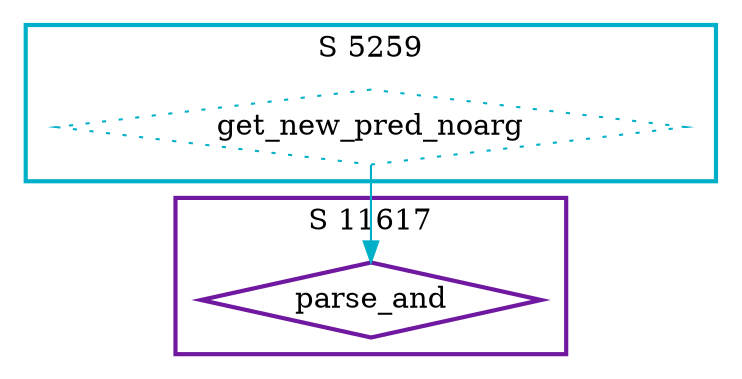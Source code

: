 digraph G {
  ratio=0.500000;
  "UV get_new_pred_noarg (5259)" [shape=diamond, label="get_new_pred_noarg",
                                  color="#00B0C8", style=dotted];
  "UV parse_and (11617)" [shape=diamond, label="parse_and", color="#7018A0",
                          style=bold];
  
  subgraph cluster_5259 { label="S 5259";
    color="#00B0C8";
    style=bold;
    "UV get_new_pred_noarg (5259)"; };
  subgraph cluster_11617 { label="S 11617";
    color="#7018A0";
    style=bold;
    "UV parse_and (11617)"; };
  
  "UV get_new_pred_noarg (5259)" -> "UV parse_and (11617)" [color="#00B0C8"];
  
  }